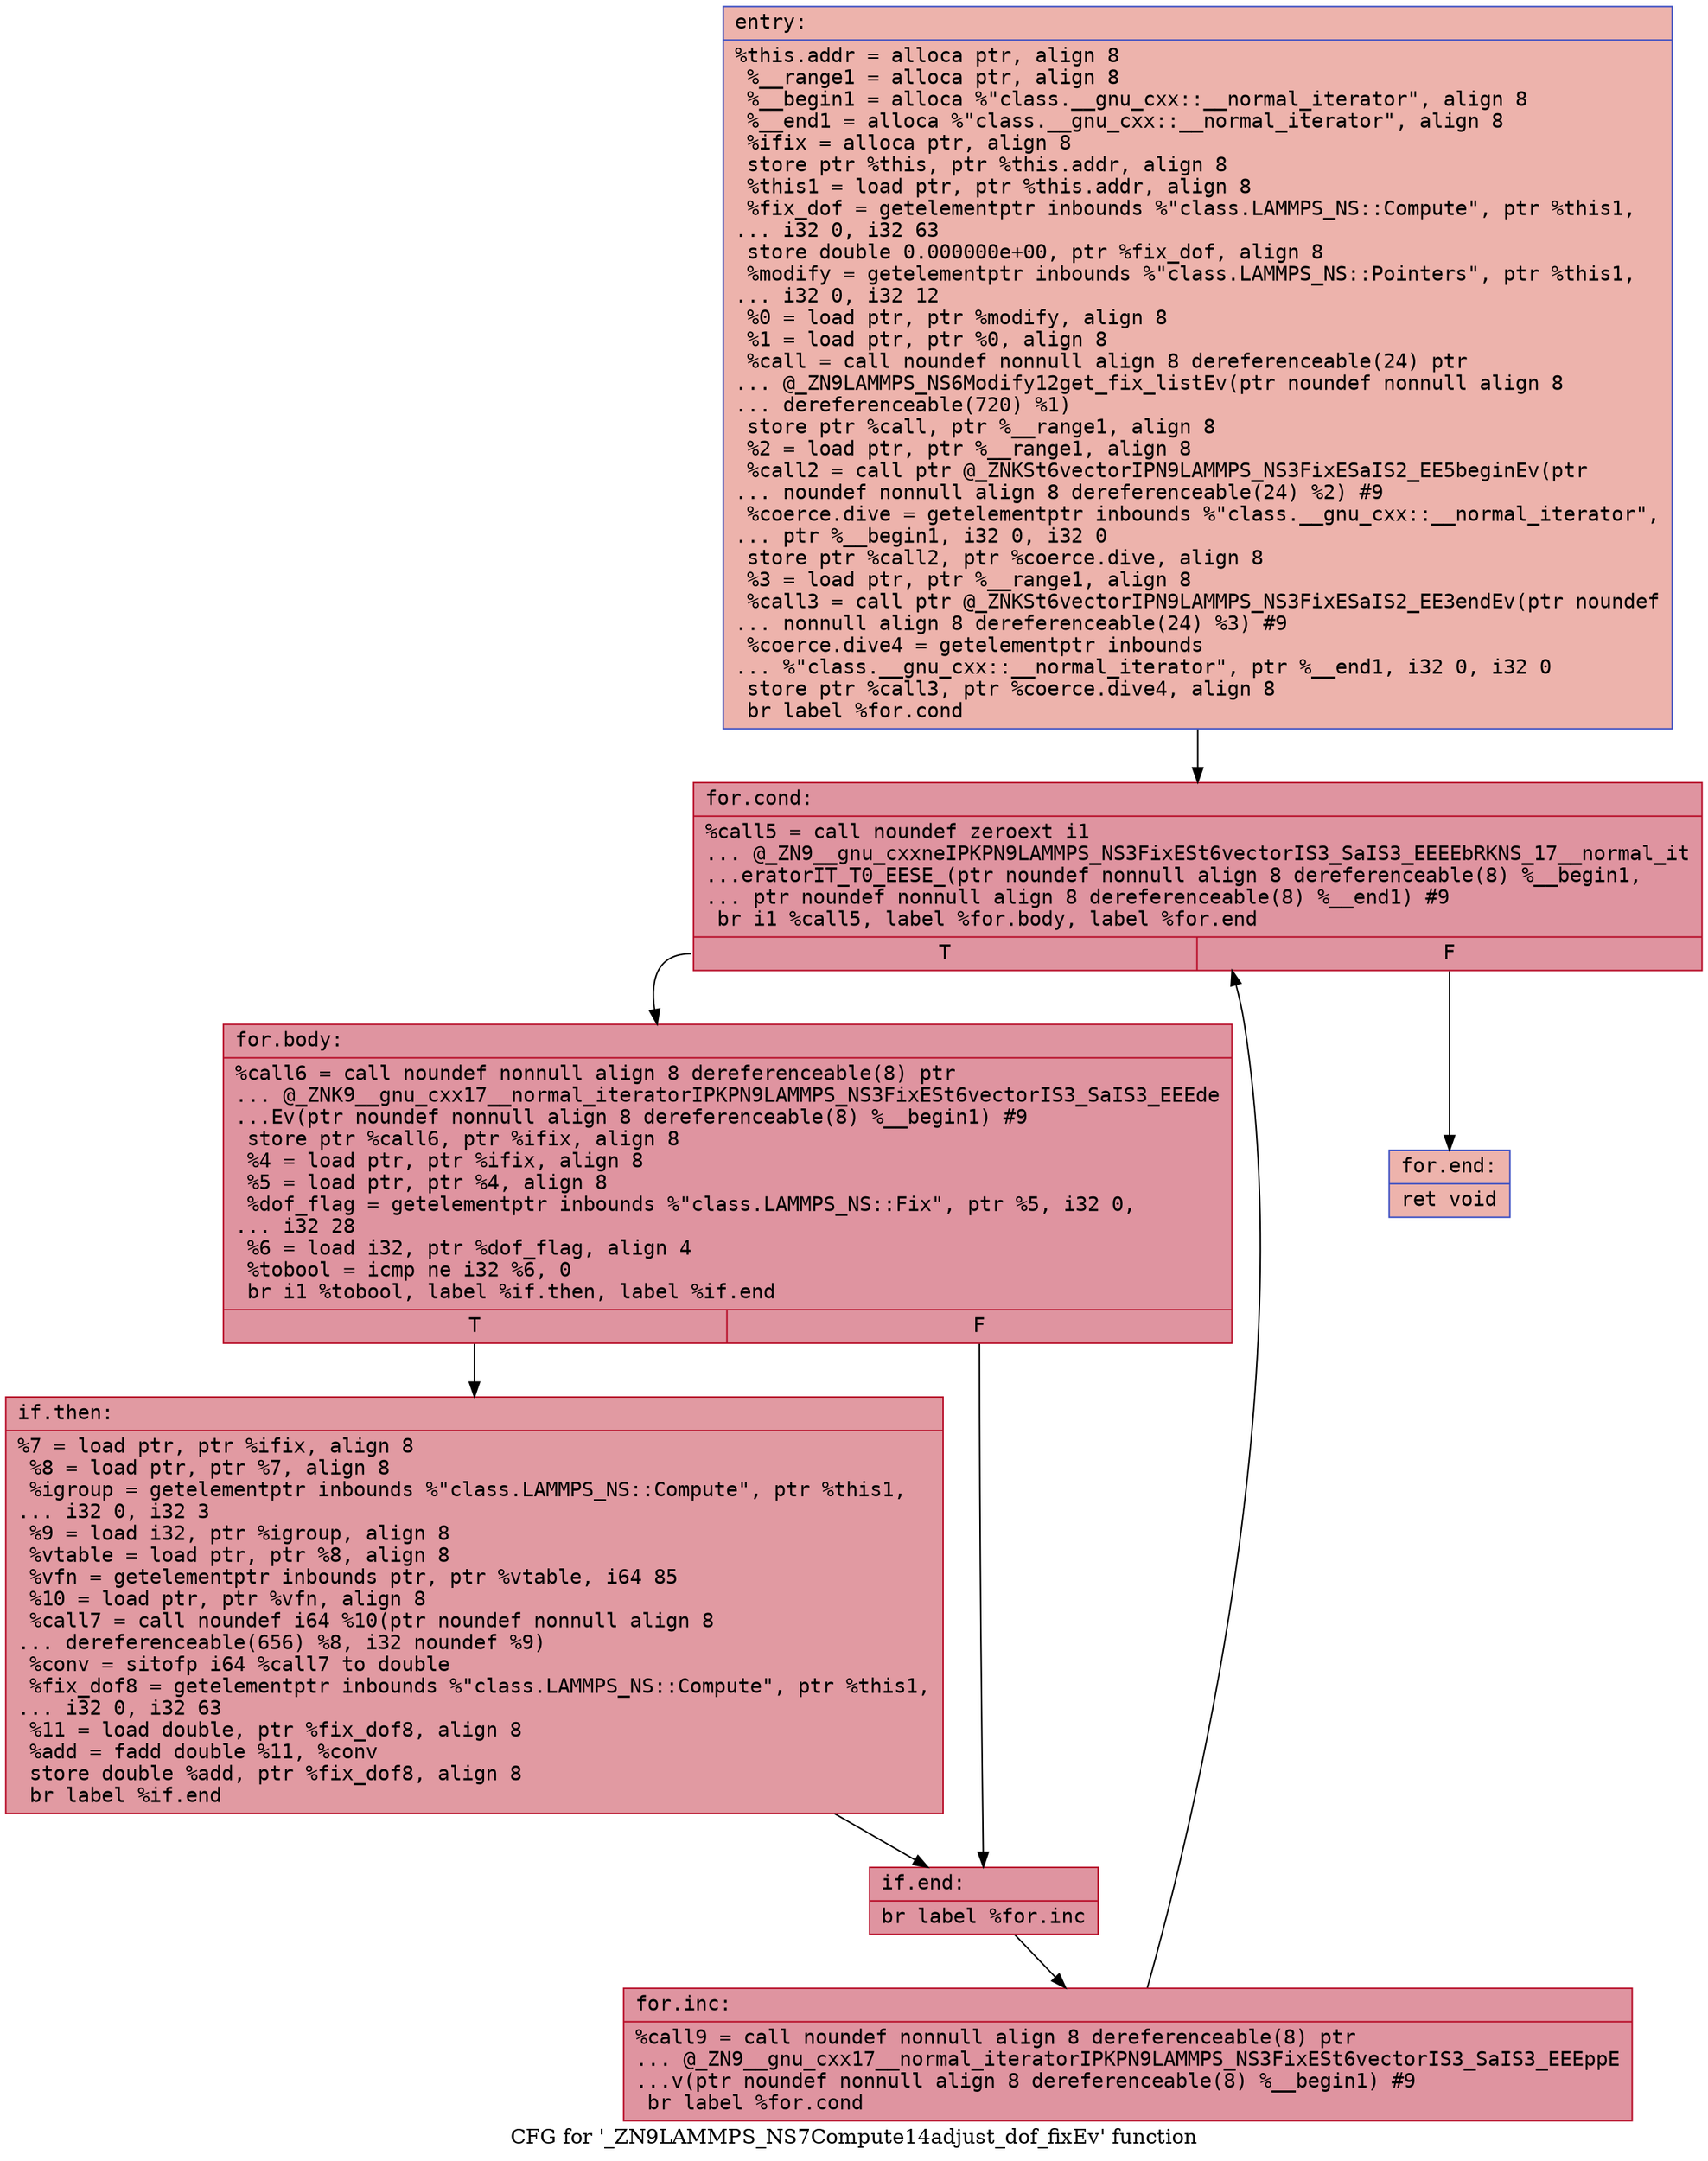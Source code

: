 digraph "CFG for '_ZN9LAMMPS_NS7Compute14adjust_dof_fixEv' function" {
	label="CFG for '_ZN9LAMMPS_NS7Compute14adjust_dof_fixEv' function";

	Node0x5633babc0a50 [shape=record,color="#3d50c3ff", style=filled, fillcolor="#d6524470" fontname="Courier",label="{entry:\l|  %this.addr = alloca ptr, align 8\l  %__range1 = alloca ptr, align 8\l  %__begin1 = alloca %\"class.__gnu_cxx::__normal_iterator\", align 8\l  %__end1 = alloca %\"class.__gnu_cxx::__normal_iterator\", align 8\l  %ifix = alloca ptr, align 8\l  store ptr %this, ptr %this.addr, align 8\l  %this1 = load ptr, ptr %this.addr, align 8\l  %fix_dof = getelementptr inbounds %\"class.LAMMPS_NS::Compute\", ptr %this1,\l... i32 0, i32 63\l  store double 0.000000e+00, ptr %fix_dof, align 8\l  %modify = getelementptr inbounds %\"class.LAMMPS_NS::Pointers\", ptr %this1,\l... i32 0, i32 12\l  %0 = load ptr, ptr %modify, align 8\l  %1 = load ptr, ptr %0, align 8\l  %call = call noundef nonnull align 8 dereferenceable(24) ptr\l... @_ZN9LAMMPS_NS6Modify12get_fix_listEv(ptr noundef nonnull align 8\l... dereferenceable(720) %1)\l  store ptr %call, ptr %__range1, align 8\l  %2 = load ptr, ptr %__range1, align 8\l  %call2 = call ptr @_ZNKSt6vectorIPN9LAMMPS_NS3FixESaIS2_EE5beginEv(ptr\l... noundef nonnull align 8 dereferenceable(24) %2) #9\l  %coerce.dive = getelementptr inbounds %\"class.__gnu_cxx::__normal_iterator\",\l... ptr %__begin1, i32 0, i32 0\l  store ptr %call2, ptr %coerce.dive, align 8\l  %3 = load ptr, ptr %__range1, align 8\l  %call3 = call ptr @_ZNKSt6vectorIPN9LAMMPS_NS3FixESaIS2_EE3endEv(ptr noundef\l... nonnull align 8 dereferenceable(24) %3) #9\l  %coerce.dive4 = getelementptr inbounds\l... %\"class.__gnu_cxx::__normal_iterator\", ptr %__end1, i32 0, i32 0\l  store ptr %call3, ptr %coerce.dive4, align 8\l  br label %for.cond\l}"];
	Node0x5633babc0a50 -> Node0x5633babc1c80[tooltip="entry -> for.cond\nProbability 100.00%" ];
	Node0x5633babc1c80 [shape=record,color="#b70d28ff", style=filled, fillcolor="#b70d2870" fontname="Courier",label="{for.cond:\l|  %call5 = call noundef zeroext i1\l... @_ZN9__gnu_cxxneIPKPN9LAMMPS_NS3FixESt6vectorIS3_SaIS3_EEEEbRKNS_17__normal_it\l...eratorIT_T0_EESE_(ptr noundef nonnull align 8 dereferenceable(8) %__begin1,\l... ptr noundef nonnull align 8 dereferenceable(8) %__end1) #9\l  br i1 %call5, label %for.body, label %for.end\l|{<s0>T|<s1>F}}"];
	Node0x5633babc1c80:s0 -> Node0x5633babc2040[tooltip="for.cond -> for.body\nProbability 96.88%" ];
	Node0x5633babc1c80:s1 -> Node0x5633babc20c0[tooltip="for.cond -> for.end\nProbability 3.12%" ];
	Node0x5633babc2040 [shape=record,color="#b70d28ff", style=filled, fillcolor="#b70d2870" fontname="Courier",label="{for.body:\l|  %call6 = call noundef nonnull align 8 dereferenceable(8) ptr\l... @_ZNK9__gnu_cxx17__normal_iteratorIPKPN9LAMMPS_NS3FixESt6vectorIS3_SaIS3_EEEde\l...Ev(ptr noundef nonnull align 8 dereferenceable(8) %__begin1) #9\l  store ptr %call6, ptr %ifix, align 8\l  %4 = load ptr, ptr %ifix, align 8\l  %5 = load ptr, ptr %4, align 8\l  %dof_flag = getelementptr inbounds %\"class.LAMMPS_NS::Fix\", ptr %5, i32 0,\l... i32 28\l  %6 = load i32, ptr %dof_flag, align 4\l  %tobool = icmp ne i32 %6, 0\l  br i1 %tobool, label %if.then, label %if.end\l|{<s0>T|<s1>F}}"];
	Node0x5633babc2040:s0 -> Node0x5633babc2790[tooltip="for.body -> if.then\nProbability 62.50%" ];
	Node0x5633babc2040:s1 -> Node0x5633babc2800[tooltip="for.body -> if.end\nProbability 37.50%" ];
	Node0x5633babc2790 [shape=record,color="#b70d28ff", style=filled, fillcolor="#bb1b2c70" fontname="Courier",label="{if.then:\l|  %7 = load ptr, ptr %ifix, align 8\l  %8 = load ptr, ptr %7, align 8\l  %igroup = getelementptr inbounds %\"class.LAMMPS_NS::Compute\", ptr %this1,\l... i32 0, i32 3\l  %9 = load i32, ptr %igroup, align 8\l  %vtable = load ptr, ptr %8, align 8\l  %vfn = getelementptr inbounds ptr, ptr %vtable, i64 85\l  %10 = load ptr, ptr %vfn, align 8\l  %call7 = call noundef i64 %10(ptr noundef nonnull align 8\l... dereferenceable(656) %8, i32 noundef %9)\l  %conv = sitofp i64 %call7 to double\l  %fix_dof8 = getelementptr inbounds %\"class.LAMMPS_NS::Compute\", ptr %this1,\l... i32 0, i32 63\l  %11 = load double, ptr %fix_dof8, align 8\l  %add = fadd double %11, %conv\l  store double %add, ptr %fix_dof8, align 8\l  br label %if.end\l}"];
	Node0x5633babc2790 -> Node0x5633babc2800[tooltip="if.then -> if.end\nProbability 100.00%" ];
	Node0x5633babc2800 [shape=record,color="#b70d28ff", style=filled, fillcolor="#b70d2870" fontname="Courier",label="{if.end:\l|  br label %for.inc\l}"];
	Node0x5633babc2800 -> Node0x5633babc33f0[tooltip="if.end -> for.inc\nProbability 100.00%" ];
	Node0x5633babc33f0 [shape=record,color="#b70d28ff", style=filled, fillcolor="#b70d2870" fontname="Courier",label="{for.inc:\l|  %call9 = call noundef nonnull align 8 dereferenceable(8) ptr\l... @_ZN9__gnu_cxx17__normal_iteratorIPKPN9LAMMPS_NS3FixESt6vectorIS3_SaIS3_EEEppE\l...v(ptr noundef nonnull align 8 dereferenceable(8) %__begin1) #9\l  br label %for.cond\l}"];
	Node0x5633babc33f0 -> Node0x5633babc1c80[tooltip="for.inc -> for.cond\nProbability 100.00%" ];
	Node0x5633babc20c0 [shape=record,color="#3d50c3ff", style=filled, fillcolor="#d6524470" fontname="Courier",label="{for.end:\l|  ret void\l}"];
}
